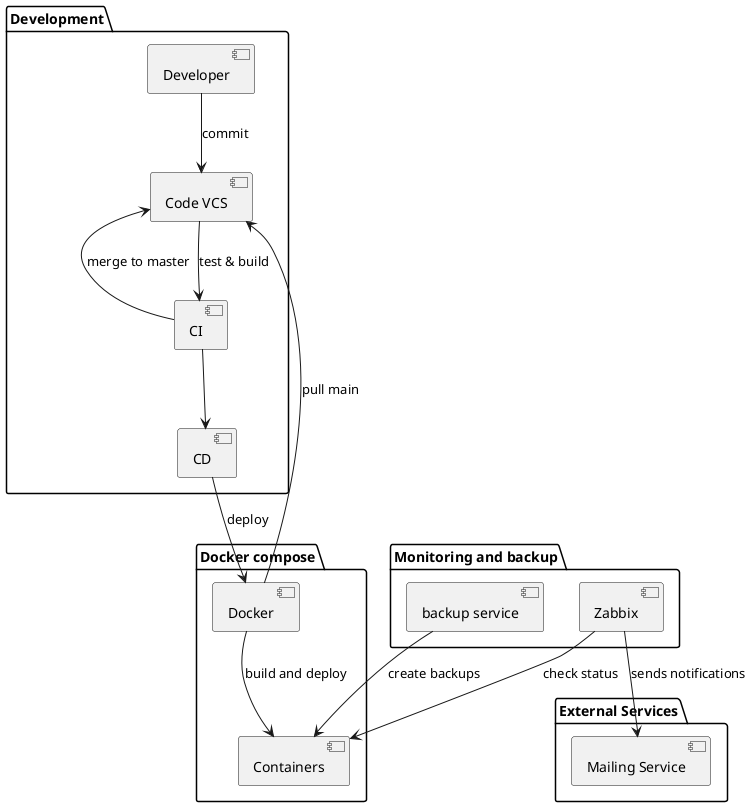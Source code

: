 @startuml Energy Consumption Accounting System Web App. maintenance

'left to right direction	
top to bottom direction

package "Development" {
    [Developer]
    [Code VCS]
    [Developer] --> [Code VCS]: "commit" 

    [CI]
    [Code VCS] --> [CI]: "test & build"

    [CD]
    [CI] --> [CD]
    [CI] --> [Code VCS]: "merge to master"
}


package "Docker compose" {  
    [Docker]
    [Containers] 
}
[Docker] --> [Code VCS]: "pull main"
[Docker] --> [Containers]: "build and deploy" 
[CD] --> [Docker]: "deploy" 

package "External Services" {
    [Mailing Service]
}

package "Monitoring and backup" {
    [Zabbix]
    [Zabbix] --> [Containers]: "check status" 
    [Zabbix] --> [Mailing Service]: "sends notifications" 
    [backup service]
    [backup service] --> [Containers]: "create backups" 
}


@enduml